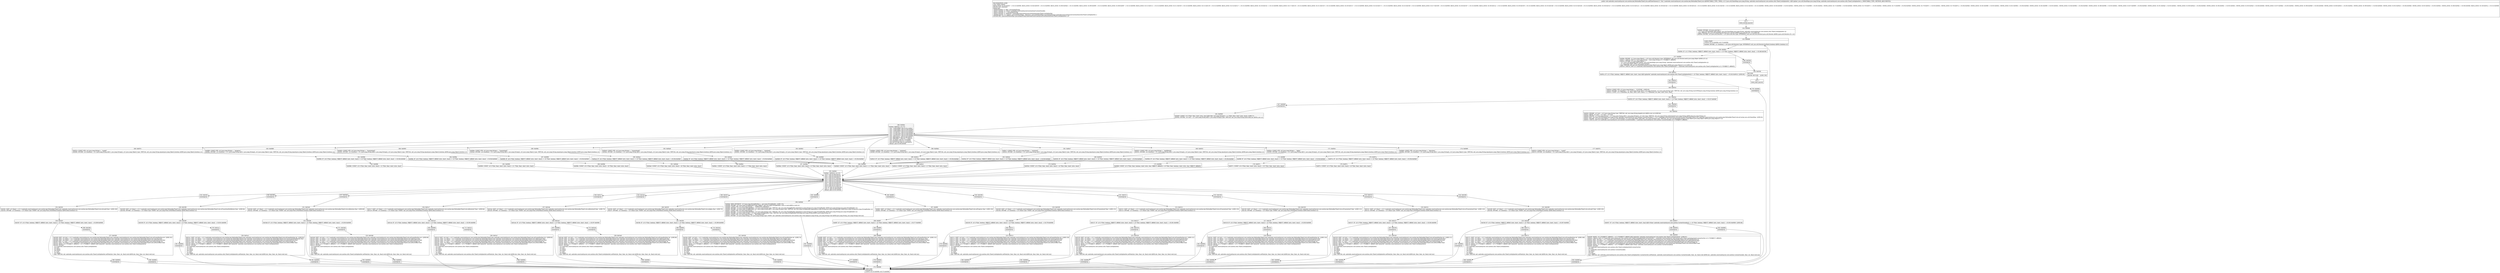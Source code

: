 digraph "CFG forandroidx.constraintlayout.core.motion.key.MotionKeyTimeCycle.addTimeValues(Ljava\/util\/HashMap;)V" {
Node_152 [shape=record,label="{152\:\ ?|MTH_ENTER_BLOCK\l}"];
Node_154 [shape=record,label="{154\:\ 0x0000|0x0000: INVOKE  (r0 I:java.util.Set) = \l  (r12 I:java.util.HashMap A[D('splines' java.util.HashMap\<java.lang.String, androidx.constraintlayout.core.motion.utils.TimeCycleSplineSet\>)])\l type: VIRTUAL call: java.util.HashMap.keySet():java.util.Set A[MD:():java.util.Set\<K\> (c)] (LINE:58)\l0x0004: INVOKE  (r0 I:java.util.Iterator) = (r0 I:java.util.Set) type: INTERFACE call: java.util.Set.iterator():java.util.Iterator A[MD:():java.util.Iterator\<E\> (c)]\l}"];
Node_155 [shape=record,label="{155\:\ 0x0008|LOOP_START\lLOOP:0: B:155:0x0008\-\>B:275:0x0008\l|0x0008: INVOKE  (r1 I:boolean) = (r0 I:java.util.Iterator) type: INTERFACE call: java.util.Iterator.hasNext():boolean A[MD:():boolean (c)]\l}"];
Node_156 [shape=record,label="{156\:\ 0x000c|0x000c: IF  (r1 I:??[int, boolean, OBJECT, ARRAY, byte, short, char]) == (0 ??[int, boolean, OBJECT, ARRAY, byte, short, char])  \-\> B:246:0x020d \l}"];
Node_157 [shape=record,label="{157\:\ 0x000e|0x000e: INVOKE  (r1 I:java.lang.Object) = (r0 I:java.util.Iterator) type: INTERFACE call: java.util.Iterator.next():java.lang.Object A[MD:():E (c)]\l0x0012: CHECK_CAST (r1 I:java.lang.String) = (java.lang.String) (r1 I:??[OBJECT, ARRAY]) \l0x0014: INVOKE  (r2 I:java.lang.Object) = \l  (r12 I:java.util.HashMap A[D('splines' java.util.HashMap\<java.lang.String, androidx.constraintlayout.core.motion.utils.TimeCycleSplineSet\>)])\l  (r1 I:java.lang.Object A[D('s' java.lang.String)])\l type: VIRTUAL call: java.util.HashMap.get(java.lang.Object):java.lang.Object A[MD:(java.lang.Object):V (c)] (LINE:59)\l0x0018: CHECK_CAST (r2 I:androidx.constraintlayout.core.motion.utils.TimeCycleSplineSet) = (androidx.constraintlayout.core.motion.utils.TimeCycleSplineSet) (r2 I:??[OBJECT, ARRAY]) \l}"];
Node_158 [shape=record,label="{158\:\ 0x001a|0x001a: IF  (r2 I:??[int, boolean, OBJECT, ARRAY, byte, short, char] A[D('splineSet' androidx.constraintlayout.core.motion.utils.TimeCycleSplineSet)]) != (0 ??[int, boolean, OBJECT, ARRAY, byte, short, char])  \-\> B:245:0x001d  (LINE:60)\l}"];
Node_245 [shape=record,label="{245\:\ 0x001d|SYNTHETIC\l}"];
Node_160 [shape=record,label="{160\:\ 0x001d|0x001d: CONST_STR  (r3 I:java.lang.String) =  \"CUSTOM\"  (LINE:63)\l0x001f: INVOKE  (r4 I:boolean) = (r1 I:java.lang.String A[D('s' java.lang.String)]), (r3 I:java.lang.String) type: VIRTUAL call: java.lang.String.startsWith(java.lang.String):boolean A[MD:(java.lang.String):boolean (c)]\l0x0023: CONST  (r5 I:??[boolean, int, float, short, byte, char]) = (1 ??[boolean, int, float, short, byte, char]) \l}"];
Node_161 [shape=record,label="{161\:\ 0x0024|0x0024: IF  (r4 I:??[int, boolean, OBJECT, ARRAY, byte, short, char]) == (0 ??[int, boolean, OBJECT, ARRAY, byte, short, char])  \-\> B:247:0x0049 \l}"];
Node_247 [shape=record,label="{247\:\ 0x0049|SYNTHETIC\l}"];
Node_165 [shape=record,label="{165\:\ 0x0049|0x0049: CONST  (r3 I:??[int, float, short, byte, char] A[D('cKey' java.lang.String)]) = (\-1 ??[int, float, short, byte, char])  (LINE:71)\l0x004a: INVOKE  (r4 I:int) = (r1 I:java.lang.String A[D('s' java.lang.String)]) type: VIRTUAL call: java.lang.String.hashCode():int A[MD:():int (c)]\l}"];
Node_166 [shape=record,label="{166\:\ 0x004e|0x004e: SWITCH  (r4 I:??)\l case \-1249320806: goto B:201:0x00c7\l case \-1249320805: goto B:198:0x00bd\l case \-1249320804: goto B:195:0x00b3\l case \-1225497657: goto B:192:0x00a9\l case \-1225497656: goto B:189:0x009e\l case \-1225497655: goto B:186:0x0093\l case \-1001078227: goto B:183:0x0088\l case \-908189618: goto B:180:0x007e\l case \-908189617: goto B:177:0x0074\l case \-4379043: goto B:174:0x0069\l case 92909918: goto B:171:0x005e\l case 803192288: goto B:168:0x0053\l default: goto B:204:0x00d0 \l}"];
Node_168 [shape=record,label="{168\:\ 0x0053|0x0053: CONST_STR  (r4 I:java.lang.String) =  \"pathRotate\" \l0x0055: INVOKE  (r4 I:boolean) = (r1 I:java.lang.String A[D('s' java.lang.String)]), (r4 I:java.lang.Object) type: VIRTUAL call: java.lang.String.equals(java.lang.Object):boolean A[MD:(java.lang.Object):boolean (c)]\l}"];
Node_169 [shape=record,label="{169\:\ 0x0059|0x0059: IF  (r4 I:??[int, boolean, OBJECT, ARRAY, byte, short, char]) == (0 ??[int, boolean, OBJECT, ARRAY, byte, short, char])  \-\> B:204:0x00d0 \l}"];
Node_170 [shape=record,label="{170\:\ 0x005b|0x005b: CONST  (r5 I:??[int, float, short, byte, char]) = (4 ??[int, float, short, byte, char]) \l}"];
Node_205 [shape=record,label="{205\:\ 0x00d1|0x00d1: SWITCH  (r5 I:??)\l case 0: goto B:260:0x01f5\l case 1: goto B:259:0x01de\l case 2: goto B:258:0x01c7\l case 3: goto B:257:0x01b0\l case 4: goto B:256:0x0199\l case 5: goto B:255:0x0181\l case 6: goto B:254:0x0169\l case 7: goto B:253:0x0151\l case 8: goto B:252:0x0139\l case 9: goto B:251:0x0121\l case 10: goto B:250:0x0109\l case 11: goto B:249:0x00f1\l default: goto B:262:0x00d4 \l}"];
Node_249 [shape=record,label="{249\:\ 0x00f1|SYNTHETIC\l}"];
Node_207 [shape=record,label="{207\:\ 0x00f1|0x00f1: IGET  (r3 I:float) = (r11 I:androidx.constraintlayout.core.motion.key.MotionKeyTimeCycle) androidx.constraintlayout.core.motion.key.MotionKeyTimeCycle.mProgress float  (LINE:130)\l0x00f3: INVOKE  (r3 I:boolean) = (r3 I:float) type: STATIC call: java.lang.Float.isNaN(float):boolean A[MD:(float):boolean (c)]\l}"];
Node_208 [shape=record,label="{208\:\ 0x00f7|0x00f7: IF  (r3 I:??[int, boolean, OBJECT, ARRAY, byte, short, char]) != (0 ??[int, boolean, OBJECT, ARRAY, byte, short, char])  \-\> B:277:0x0008 \l}"];
Node_263 [shape=record,label="{263\:\ 0x00f9|SYNTHETIC\l}"];
Node_209 [shape=record,label="{209\:\ 0x00f9|0x00f9: IGET  (r4 I:int) = (r11 I:androidx.constraintlayout.core.motion.key.MotionKeyTimeCycle) androidx.constraintlayout.core.motion.key.MotionKeyTimeCycle.mFramePosition int  (LINE:131)\l0x00fb: IGET  (r5 I:float) = (r11 I:androidx.constraintlayout.core.motion.key.MotionKeyTimeCycle) androidx.constraintlayout.core.motion.key.MotionKeyTimeCycle.mProgress float \l0x00fd: IGET  (r6 I:float) = (r11 I:androidx.constraintlayout.core.motion.key.MotionKeyTimeCycle) androidx.constraintlayout.core.motion.key.MotionKeyTimeCycle.mWavePeriod float \l0x00ff: IGET  (r7 I:int) = (r11 I:androidx.constraintlayout.core.motion.key.MotionKeyTimeCycle) androidx.constraintlayout.core.motion.key.MotionKeyTimeCycle.mWaveShape int \l0x0101: IGET  (r8 I:float) = (r11 I:androidx.constraintlayout.core.motion.key.MotionKeyTimeCycle) androidx.constraintlayout.core.motion.key.MotionKeyTimeCycle.mWaveOffset float \l0x0103: MOVE  (r3 I:??[OBJECT, ARRAY]) = (r2 I:??[OBJECT, ARRAY] A[D('splineSet' androidx.constraintlayout.core.motion.utils.TimeCycleSplineSet)]) \l0x0104: INVOKE  \l  (r3 I:androidx.constraintlayout.core.motion.utils.TimeCycleSplineSet)\l  (r4 I:int)\l  (r5 I:float)\l  (r6 I:float)\l  (r7 I:int)\l  (r8 I:float)\l type: VIRTUAL call: androidx.constraintlayout.core.motion.utils.TimeCycleSplineSet.setPoint(int, float, float, int, float):void A[MD:(int, float, float, int, float):void (m)]\l}"];
Node_278 [shape=record,label="{278\:\ 0x0008|SYNTHETIC\l}"];
Node_275 [shape=record,label="{275\:\ 0x0008|LOOP_END\lSYNTHETIC\lLOOP:0: B:155:0x0008\-\>B:275:0x0008\l}"];
Node_277 [shape=record,label="{277\:\ 0x0008|SYNTHETIC\l}"];
Node_250 [shape=record,label="{250\:\ 0x0109|SYNTHETIC\l}"];
Node_210 [shape=record,label="{210\:\ 0x0109|0x0109: IGET  (r3 I:float) = (r11 I:androidx.constraintlayout.core.motion.key.MotionKeyTimeCycle) androidx.constraintlayout.core.motion.key.MotionKeyTimeCycle.mTranslationZ float  (LINE:125)\l0x010b: INVOKE  (r3 I:boolean) = (r3 I:float) type: STATIC call: java.lang.Float.isNaN(float):boolean A[MD:(float):boolean (c)]\l}"];
Node_211 [shape=record,label="{211\:\ 0x010f|0x010f: IF  (r3 I:??[int, boolean, OBJECT, ARRAY, byte, short, char]) != (0 ??[int, boolean, OBJECT, ARRAY, byte, short, char])  \-\> B:279:0x0008 \l}"];
Node_264 [shape=record,label="{264\:\ 0x0111|SYNTHETIC\l}"];
Node_212 [shape=record,label="{212\:\ 0x0111|0x0111: IGET  (r4 I:int) = (r11 I:androidx.constraintlayout.core.motion.key.MotionKeyTimeCycle) androidx.constraintlayout.core.motion.key.MotionKeyTimeCycle.mFramePosition int  (LINE:126)\l0x0113: IGET  (r5 I:float) = (r11 I:androidx.constraintlayout.core.motion.key.MotionKeyTimeCycle) androidx.constraintlayout.core.motion.key.MotionKeyTimeCycle.mTranslationZ float \l0x0115: IGET  (r6 I:float) = (r11 I:androidx.constraintlayout.core.motion.key.MotionKeyTimeCycle) androidx.constraintlayout.core.motion.key.MotionKeyTimeCycle.mWavePeriod float \l0x0117: IGET  (r7 I:int) = (r11 I:androidx.constraintlayout.core.motion.key.MotionKeyTimeCycle) androidx.constraintlayout.core.motion.key.MotionKeyTimeCycle.mWaveShape int \l0x0119: IGET  (r8 I:float) = (r11 I:androidx.constraintlayout.core.motion.key.MotionKeyTimeCycle) androidx.constraintlayout.core.motion.key.MotionKeyTimeCycle.mWaveOffset float \l0x011b: MOVE  (r3 I:??[OBJECT, ARRAY]) = (r2 I:??[OBJECT, ARRAY] A[D('splineSet' androidx.constraintlayout.core.motion.utils.TimeCycleSplineSet)]) \l0x011c: INVOKE  \l  (r3 I:androidx.constraintlayout.core.motion.utils.TimeCycleSplineSet)\l  (r4 I:int)\l  (r5 I:float)\l  (r6 I:float)\l  (r7 I:int)\l  (r8 I:float)\l type: VIRTUAL call: androidx.constraintlayout.core.motion.utils.TimeCycleSplineSet.setPoint(int, float, float, int, float):void A[MD:(int, float, float, int, float):void (m)]\l}"];
Node_280 [shape=record,label="{280\:\ 0x0008|SYNTHETIC\l}"];
Node_279 [shape=record,label="{279\:\ 0x0008|SYNTHETIC\l}"];
Node_251 [shape=record,label="{251\:\ 0x0121|SYNTHETIC\l}"];
Node_213 [shape=record,label="{213\:\ 0x0121|0x0121: IGET  (r3 I:float) = (r11 I:androidx.constraintlayout.core.motion.key.MotionKeyTimeCycle) androidx.constraintlayout.core.motion.key.MotionKeyTimeCycle.mTranslationZ float  (LINE:120)\l0x0123: INVOKE  (r3 I:boolean) = (r3 I:float) type: STATIC call: java.lang.Float.isNaN(float):boolean A[MD:(float):boolean (c)]\l}"];
Node_214 [shape=record,label="{214\:\ 0x0127|0x0127: IF  (r3 I:??[int, boolean, OBJECT, ARRAY, byte, short, char]) != (0 ??[int, boolean, OBJECT, ARRAY, byte, short, char])  \-\> B:281:0x0008 \l}"];
Node_265 [shape=record,label="{265\:\ 0x0129|SYNTHETIC\l}"];
Node_215 [shape=record,label="{215\:\ 0x0129|0x0129: IGET  (r4 I:int) = (r11 I:androidx.constraintlayout.core.motion.key.MotionKeyTimeCycle) androidx.constraintlayout.core.motion.key.MotionKeyTimeCycle.mFramePosition int  (LINE:121)\l0x012b: IGET  (r5 I:float) = (r11 I:androidx.constraintlayout.core.motion.key.MotionKeyTimeCycle) androidx.constraintlayout.core.motion.key.MotionKeyTimeCycle.mTranslationZ float \l0x012d: IGET  (r6 I:float) = (r11 I:androidx.constraintlayout.core.motion.key.MotionKeyTimeCycle) androidx.constraintlayout.core.motion.key.MotionKeyTimeCycle.mWavePeriod float \l0x012f: IGET  (r7 I:int) = (r11 I:androidx.constraintlayout.core.motion.key.MotionKeyTimeCycle) androidx.constraintlayout.core.motion.key.MotionKeyTimeCycle.mWaveShape int \l0x0131: IGET  (r8 I:float) = (r11 I:androidx.constraintlayout.core.motion.key.MotionKeyTimeCycle) androidx.constraintlayout.core.motion.key.MotionKeyTimeCycle.mWaveOffset float \l0x0133: MOVE  (r3 I:??[OBJECT, ARRAY]) = (r2 I:??[OBJECT, ARRAY] A[D('splineSet' androidx.constraintlayout.core.motion.utils.TimeCycleSplineSet)]) \l0x0134: INVOKE  \l  (r3 I:androidx.constraintlayout.core.motion.utils.TimeCycleSplineSet)\l  (r4 I:int)\l  (r5 I:float)\l  (r6 I:float)\l  (r7 I:int)\l  (r8 I:float)\l type: VIRTUAL call: androidx.constraintlayout.core.motion.utils.TimeCycleSplineSet.setPoint(int, float, float, int, float):void A[MD:(int, float, float, int, float):void (m)]\l}"];
Node_282 [shape=record,label="{282\:\ 0x0008|SYNTHETIC\l}"];
Node_281 [shape=record,label="{281\:\ 0x0008|SYNTHETIC\l}"];
Node_252 [shape=record,label="{252\:\ 0x0139|SYNTHETIC\l}"];
Node_216 [shape=record,label="{216\:\ 0x0139|0x0139: IGET  (r3 I:float) = (r11 I:androidx.constraintlayout.core.motion.key.MotionKeyTimeCycle) androidx.constraintlayout.core.motion.key.MotionKeyTimeCycle.mTranslationY float  (LINE:115)\l0x013b: INVOKE  (r3 I:boolean) = (r3 I:float) type: STATIC call: java.lang.Float.isNaN(float):boolean A[MD:(float):boolean (c)]\l}"];
Node_217 [shape=record,label="{217\:\ 0x013f|0x013f: IF  (r3 I:??[int, boolean, OBJECT, ARRAY, byte, short, char]) != (0 ??[int, boolean, OBJECT, ARRAY, byte, short, char])  \-\> B:283:0x0008 \l}"];
Node_266 [shape=record,label="{266\:\ 0x0141|SYNTHETIC\l}"];
Node_218 [shape=record,label="{218\:\ 0x0141|0x0141: IGET  (r4 I:int) = (r11 I:androidx.constraintlayout.core.motion.key.MotionKeyTimeCycle) androidx.constraintlayout.core.motion.key.MotionKeyTimeCycle.mFramePosition int  (LINE:116)\l0x0143: IGET  (r5 I:float) = (r11 I:androidx.constraintlayout.core.motion.key.MotionKeyTimeCycle) androidx.constraintlayout.core.motion.key.MotionKeyTimeCycle.mTranslationY float \l0x0145: IGET  (r6 I:float) = (r11 I:androidx.constraintlayout.core.motion.key.MotionKeyTimeCycle) androidx.constraintlayout.core.motion.key.MotionKeyTimeCycle.mWavePeriod float \l0x0147: IGET  (r7 I:int) = (r11 I:androidx.constraintlayout.core.motion.key.MotionKeyTimeCycle) androidx.constraintlayout.core.motion.key.MotionKeyTimeCycle.mWaveShape int \l0x0149: IGET  (r8 I:float) = (r11 I:androidx.constraintlayout.core.motion.key.MotionKeyTimeCycle) androidx.constraintlayout.core.motion.key.MotionKeyTimeCycle.mWaveOffset float \l0x014b: MOVE  (r3 I:??[OBJECT, ARRAY]) = (r2 I:??[OBJECT, ARRAY] A[D('splineSet' androidx.constraintlayout.core.motion.utils.TimeCycleSplineSet)]) \l0x014c: INVOKE  \l  (r3 I:androidx.constraintlayout.core.motion.utils.TimeCycleSplineSet)\l  (r4 I:int)\l  (r5 I:float)\l  (r6 I:float)\l  (r7 I:int)\l  (r8 I:float)\l type: VIRTUAL call: androidx.constraintlayout.core.motion.utils.TimeCycleSplineSet.setPoint(int, float, float, int, float):void A[MD:(int, float, float, int, float):void (m)]\l}"];
Node_284 [shape=record,label="{284\:\ 0x0008|SYNTHETIC\l}"];
Node_283 [shape=record,label="{283\:\ 0x0008|SYNTHETIC\l}"];
Node_253 [shape=record,label="{253\:\ 0x0151|SYNTHETIC\l}"];
Node_219 [shape=record,label="{219\:\ 0x0151|0x0151: IGET  (r3 I:float) = (r11 I:androidx.constraintlayout.core.motion.key.MotionKeyTimeCycle) androidx.constraintlayout.core.motion.key.MotionKeyTimeCycle.mTranslationX float  (LINE:110)\l0x0153: INVOKE  (r3 I:boolean) = (r3 I:float) type: STATIC call: java.lang.Float.isNaN(float):boolean A[MD:(float):boolean (c)]\l}"];
Node_220 [shape=record,label="{220\:\ 0x0157|0x0157: IF  (r3 I:??[int, boolean, OBJECT, ARRAY, byte, short, char]) != (0 ??[int, boolean, OBJECT, ARRAY, byte, short, char])  \-\> B:285:0x0008 \l}"];
Node_267 [shape=record,label="{267\:\ 0x0159|SYNTHETIC\l}"];
Node_221 [shape=record,label="{221\:\ 0x0159|0x0159: IGET  (r4 I:int) = (r11 I:androidx.constraintlayout.core.motion.key.MotionKeyTimeCycle) androidx.constraintlayout.core.motion.key.MotionKeyTimeCycle.mFramePosition int  (LINE:111)\l0x015b: IGET  (r5 I:float) = (r11 I:androidx.constraintlayout.core.motion.key.MotionKeyTimeCycle) androidx.constraintlayout.core.motion.key.MotionKeyTimeCycle.mTranslationX float \l0x015d: IGET  (r6 I:float) = (r11 I:androidx.constraintlayout.core.motion.key.MotionKeyTimeCycle) androidx.constraintlayout.core.motion.key.MotionKeyTimeCycle.mWavePeriod float \l0x015f: IGET  (r7 I:int) = (r11 I:androidx.constraintlayout.core.motion.key.MotionKeyTimeCycle) androidx.constraintlayout.core.motion.key.MotionKeyTimeCycle.mWaveShape int \l0x0161: IGET  (r8 I:float) = (r11 I:androidx.constraintlayout.core.motion.key.MotionKeyTimeCycle) androidx.constraintlayout.core.motion.key.MotionKeyTimeCycle.mWaveOffset float \l0x0163: MOVE  (r3 I:??[OBJECT, ARRAY]) = (r2 I:??[OBJECT, ARRAY] A[D('splineSet' androidx.constraintlayout.core.motion.utils.TimeCycleSplineSet)]) \l0x0164: INVOKE  \l  (r3 I:androidx.constraintlayout.core.motion.utils.TimeCycleSplineSet)\l  (r4 I:int)\l  (r5 I:float)\l  (r6 I:float)\l  (r7 I:int)\l  (r8 I:float)\l type: VIRTUAL call: androidx.constraintlayout.core.motion.utils.TimeCycleSplineSet.setPoint(int, float, float, int, float):void A[MD:(int, float, float, int, float):void (m)]\l}"];
Node_286 [shape=record,label="{286\:\ 0x0008|SYNTHETIC\l}"];
Node_285 [shape=record,label="{285\:\ 0x0008|SYNTHETIC\l}"];
Node_254 [shape=record,label="{254\:\ 0x0169|SYNTHETIC\l}"];
Node_222 [shape=record,label="{222\:\ 0x0169|0x0169: IGET  (r3 I:float) = (r11 I:androidx.constraintlayout.core.motion.key.MotionKeyTimeCycle) androidx.constraintlayout.core.motion.key.MotionKeyTimeCycle.mScaleY float  (LINE:105)\l0x016b: INVOKE  (r3 I:boolean) = (r3 I:float) type: STATIC call: java.lang.Float.isNaN(float):boolean A[MD:(float):boolean (c)]\l}"];
Node_223 [shape=record,label="{223\:\ 0x016f|0x016f: IF  (r3 I:??[int, boolean, OBJECT, ARRAY, byte, short, char]) != (0 ??[int, boolean, OBJECT, ARRAY, byte, short, char])  \-\> B:287:0x0008 \l}"];
Node_268 [shape=record,label="{268\:\ 0x0171|SYNTHETIC\l}"];
Node_224 [shape=record,label="{224\:\ 0x0171|0x0171: IGET  (r4 I:int) = (r11 I:androidx.constraintlayout.core.motion.key.MotionKeyTimeCycle) androidx.constraintlayout.core.motion.key.MotionKeyTimeCycle.mFramePosition int  (LINE:106)\l0x0173: IGET  (r5 I:float) = (r11 I:androidx.constraintlayout.core.motion.key.MotionKeyTimeCycle) androidx.constraintlayout.core.motion.key.MotionKeyTimeCycle.mScaleY float \l0x0175: IGET  (r6 I:float) = (r11 I:androidx.constraintlayout.core.motion.key.MotionKeyTimeCycle) androidx.constraintlayout.core.motion.key.MotionKeyTimeCycle.mWavePeriod float \l0x0177: IGET  (r7 I:int) = (r11 I:androidx.constraintlayout.core.motion.key.MotionKeyTimeCycle) androidx.constraintlayout.core.motion.key.MotionKeyTimeCycle.mWaveShape int \l0x0179: IGET  (r8 I:float) = (r11 I:androidx.constraintlayout.core.motion.key.MotionKeyTimeCycle) androidx.constraintlayout.core.motion.key.MotionKeyTimeCycle.mWaveOffset float \l0x017b: MOVE  (r3 I:??[OBJECT, ARRAY]) = (r2 I:??[OBJECT, ARRAY] A[D('splineSet' androidx.constraintlayout.core.motion.utils.TimeCycleSplineSet)]) \l0x017c: INVOKE  \l  (r3 I:androidx.constraintlayout.core.motion.utils.TimeCycleSplineSet)\l  (r4 I:int)\l  (r5 I:float)\l  (r6 I:float)\l  (r7 I:int)\l  (r8 I:float)\l type: VIRTUAL call: androidx.constraintlayout.core.motion.utils.TimeCycleSplineSet.setPoint(int, float, float, int, float):void A[MD:(int, float, float, int, float):void (m)]\l}"];
Node_288 [shape=record,label="{288\:\ 0x0008|SYNTHETIC\l}"];
Node_287 [shape=record,label="{287\:\ 0x0008|SYNTHETIC\l}"];
Node_255 [shape=record,label="{255\:\ 0x0181|SYNTHETIC\l}"];
Node_225 [shape=record,label="{225\:\ 0x0181|0x0181: IGET  (r3 I:float) = (r11 I:androidx.constraintlayout.core.motion.key.MotionKeyTimeCycle) androidx.constraintlayout.core.motion.key.MotionKeyTimeCycle.mScaleX float  (LINE:100)\l0x0183: INVOKE  (r3 I:boolean) = (r3 I:float) type: STATIC call: java.lang.Float.isNaN(float):boolean A[MD:(float):boolean (c)]\l}"];
Node_226 [shape=record,label="{226\:\ 0x0187|0x0187: IF  (r3 I:??[int, boolean, OBJECT, ARRAY, byte, short, char]) != (0 ??[int, boolean, OBJECT, ARRAY, byte, short, char])  \-\> B:289:0x0008 \l}"];
Node_269 [shape=record,label="{269\:\ 0x0189|SYNTHETIC\l}"];
Node_227 [shape=record,label="{227\:\ 0x0189|0x0189: IGET  (r4 I:int) = (r11 I:androidx.constraintlayout.core.motion.key.MotionKeyTimeCycle) androidx.constraintlayout.core.motion.key.MotionKeyTimeCycle.mFramePosition int  (LINE:101)\l0x018b: IGET  (r5 I:float) = (r11 I:androidx.constraintlayout.core.motion.key.MotionKeyTimeCycle) androidx.constraintlayout.core.motion.key.MotionKeyTimeCycle.mScaleX float \l0x018d: IGET  (r6 I:float) = (r11 I:androidx.constraintlayout.core.motion.key.MotionKeyTimeCycle) androidx.constraintlayout.core.motion.key.MotionKeyTimeCycle.mWavePeriod float \l0x018f: IGET  (r7 I:int) = (r11 I:androidx.constraintlayout.core.motion.key.MotionKeyTimeCycle) androidx.constraintlayout.core.motion.key.MotionKeyTimeCycle.mWaveShape int \l0x0191: IGET  (r8 I:float) = (r11 I:androidx.constraintlayout.core.motion.key.MotionKeyTimeCycle) androidx.constraintlayout.core.motion.key.MotionKeyTimeCycle.mWaveOffset float \l0x0193: MOVE  (r3 I:??[OBJECT, ARRAY]) = (r2 I:??[OBJECT, ARRAY] A[D('splineSet' androidx.constraintlayout.core.motion.utils.TimeCycleSplineSet)]) \l0x0194: INVOKE  \l  (r3 I:androidx.constraintlayout.core.motion.utils.TimeCycleSplineSet)\l  (r4 I:int)\l  (r5 I:float)\l  (r6 I:float)\l  (r7 I:int)\l  (r8 I:float)\l type: VIRTUAL call: androidx.constraintlayout.core.motion.utils.TimeCycleSplineSet.setPoint(int, float, float, int, float):void A[MD:(int, float, float, int, float):void (m)]\l}"];
Node_290 [shape=record,label="{290\:\ 0x0008|SYNTHETIC\l}"];
Node_289 [shape=record,label="{289\:\ 0x0008|SYNTHETIC\l}"];
Node_256 [shape=record,label="{256\:\ 0x0199|SYNTHETIC\l}"];
Node_228 [shape=record,label="{228\:\ 0x0199|0x0199: IGET  (r3 I:float) = (r11 I:androidx.constraintlayout.core.motion.key.MotionKeyTimeCycle) androidx.constraintlayout.core.motion.key.MotionKeyTimeCycle.mTransitionPathRotate float  (LINE:94)\l0x019b: INVOKE  (r3 I:boolean) = (r3 I:float) type: STATIC call: java.lang.Float.isNaN(float):boolean A[MD:(float):boolean (c)]\l}"];
Node_229 [shape=record,label="{229\:\ 0x019f|0x019f: IF  (r3 I:??[int, boolean, OBJECT, ARRAY, byte, short, char]) != (0 ??[int, boolean, OBJECT, ARRAY, byte, short, char])  \-\> B:291:0x0008 \l}"];
Node_270 [shape=record,label="{270\:\ 0x01a1|SYNTHETIC\l}"];
Node_230 [shape=record,label="{230\:\ 0x01a1|0x01a1: IGET  (r4 I:int) = (r11 I:androidx.constraintlayout.core.motion.key.MotionKeyTimeCycle) androidx.constraintlayout.core.motion.key.MotionKeyTimeCycle.mFramePosition int  (LINE:95)\l0x01a3: IGET  (r5 I:float) = (r11 I:androidx.constraintlayout.core.motion.key.MotionKeyTimeCycle) androidx.constraintlayout.core.motion.key.MotionKeyTimeCycle.mTransitionPathRotate float \l0x01a5: IGET  (r6 I:float) = (r11 I:androidx.constraintlayout.core.motion.key.MotionKeyTimeCycle) androidx.constraintlayout.core.motion.key.MotionKeyTimeCycle.mWavePeriod float \l0x01a7: IGET  (r7 I:int) = (r11 I:androidx.constraintlayout.core.motion.key.MotionKeyTimeCycle) androidx.constraintlayout.core.motion.key.MotionKeyTimeCycle.mWaveShape int \l0x01a9: IGET  (r8 I:float) = (r11 I:androidx.constraintlayout.core.motion.key.MotionKeyTimeCycle) androidx.constraintlayout.core.motion.key.MotionKeyTimeCycle.mWaveOffset float \l0x01ab: MOVE  (r3 I:??[OBJECT, ARRAY]) = (r2 I:??[OBJECT, ARRAY] A[D('splineSet' androidx.constraintlayout.core.motion.utils.TimeCycleSplineSet)]) \l0x01ac: INVOKE  \l  (r3 I:androidx.constraintlayout.core.motion.utils.TimeCycleSplineSet)\l  (r4 I:int)\l  (r5 I:float)\l  (r6 I:float)\l  (r7 I:int)\l  (r8 I:float)\l type: VIRTUAL call: androidx.constraintlayout.core.motion.utils.TimeCycleSplineSet.setPoint(int, float, float, int, float):void A[MD:(int, float, float, int, float):void (m)]\l}"];
Node_292 [shape=record,label="{292\:\ 0x0008|SYNTHETIC\l}"];
Node_291 [shape=record,label="{291\:\ 0x0008|SYNTHETIC\l}"];
Node_257 [shape=record,label="{257\:\ 0x01b0|SYNTHETIC\l}"];
Node_231 [shape=record,label="{231\:\ 0x01b0|0x01b0: IGET  (r3 I:float) = (r11 I:androidx.constraintlayout.core.motion.key.MotionKeyTimeCycle) androidx.constraintlayout.core.motion.key.MotionKeyTimeCycle.mRotation float  (LINE:89)\l0x01b2: INVOKE  (r3 I:boolean) = (r3 I:float) type: STATIC call: java.lang.Float.isNaN(float):boolean A[MD:(float):boolean (c)]\l}"];
Node_232 [shape=record,label="{232\:\ 0x01b6|0x01b6: IF  (r3 I:??[int, boolean, OBJECT, ARRAY, byte, short, char]) != (0 ??[int, boolean, OBJECT, ARRAY, byte, short, char])  \-\> B:293:0x0008 \l}"];
Node_271 [shape=record,label="{271\:\ 0x01b8|SYNTHETIC\l}"];
Node_233 [shape=record,label="{233\:\ 0x01b8|0x01b8: IGET  (r4 I:int) = (r11 I:androidx.constraintlayout.core.motion.key.MotionKeyTimeCycle) androidx.constraintlayout.core.motion.key.MotionKeyTimeCycle.mFramePosition int  (LINE:90)\l0x01ba: IGET  (r5 I:float) = (r11 I:androidx.constraintlayout.core.motion.key.MotionKeyTimeCycle) androidx.constraintlayout.core.motion.key.MotionKeyTimeCycle.mRotation float \l0x01bc: IGET  (r6 I:float) = (r11 I:androidx.constraintlayout.core.motion.key.MotionKeyTimeCycle) androidx.constraintlayout.core.motion.key.MotionKeyTimeCycle.mWavePeriod float \l0x01be: IGET  (r7 I:int) = (r11 I:androidx.constraintlayout.core.motion.key.MotionKeyTimeCycle) androidx.constraintlayout.core.motion.key.MotionKeyTimeCycle.mWaveShape int \l0x01c0: IGET  (r8 I:float) = (r11 I:androidx.constraintlayout.core.motion.key.MotionKeyTimeCycle) androidx.constraintlayout.core.motion.key.MotionKeyTimeCycle.mWaveOffset float \l0x01c2: MOVE  (r3 I:??[OBJECT, ARRAY]) = (r2 I:??[OBJECT, ARRAY] A[D('splineSet' androidx.constraintlayout.core.motion.utils.TimeCycleSplineSet)]) \l0x01c3: INVOKE  \l  (r3 I:androidx.constraintlayout.core.motion.utils.TimeCycleSplineSet)\l  (r4 I:int)\l  (r5 I:float)\l  (r6 I:float)\l  (r7 I:int)\l  (r8 I:float)\l type: VIRTUAL call: androidx.constraintlayout.core.motion.utils.TimeCycleSplineSet.setPoint(int, float, float, int, float):void A[MD:(int, float, float, int, float):void (m)]\l}"];
Node_294 [shape=record,label="{294\:\ 0x0008|SYNTHETIC\l}"];
Node_293 [shape=record,label="{293\:\ 0x0008|SYNTHETIC\l}"];
Node_258 [shape=record,label="{258\:\ 0x01c7|SYNTHETIC\l}"];
Node_234 [shape=record,label="{234\:\ 0x01c7|0x01c7: IGET  (r3 I:float) = (r11 I:androidx.constraintlayout.core.motion.key.MotionKeyTimeCycle) androidx.constraintlayout.core.motion.key.MotionKeyTimeCycle.mRotationY float  (LINE:84)\l0x01c9: INVOKE  (r3 I:boolean) = (r3 I:float) type: STATIC call: java.lang.Float.isNaN(float):boolean A[MD:(float):boolean (c)]\l}"];
Node_235 [shape=record,label="{235\:\ 0x01cd|0x01cd: IF  (r3 I:??[int, boolean, OBJECT, ARRAY, byte, short, char]) != (0 ??[int, boolean, OBJECT, ARRAY, byte, short, char])  \-\> B:295:0x0008 \l}"];
Node_272 [shape=record,label="{272\:\ 0x01cf|SYNTHETIC\l}"];
Node_236 [shape=record,label="{236\:\ 0x01cf|0x01cf: IGET  (r4 I:int) = (r11 I:androidx.constraintlayout.core.motion.key.MotionKeyTimeCycle) androidx.constraintlayout.core.motion.key.MotionKeyTimeCycle.mFramePosition int  (LINE:85)\l0x01d1: IGET  (r5 I:float) = (r11 I:androidx.constraintlayout.core.motion.key.MotionKeyTimeCycle) androidx.constraintlayout.core.motion.key.MotionKeyTimeCycle.mRotationY float \l0x01d3: IGET  (r6 I:float) = (r11 I:androidx.constraintlayout.core.motion.key.MotionKeyTimeCycle) androidx.constraintlayout.core.motion.key.MotionKeyTimeCycle.mWavePeriod float \l0x01d5: IGET  (r7 I:int) = (r11 I:androidx.constraintlayout.core.motion.key.MotionKeyTimeCycle) androidx.constraintlayout.core.motion.key.MotionKeyTimeCycle.mWaveShape int \l0x01d7: IGET  (r8 I:float) = (r11 I:androidx.constraintlayout.core.motion.key.MotionKeyTimeCycle) androidx.constraintlayout.core.motion.key.MotionKeyTimeCycle.mWaveOffset float \l0x01d9: MOVE  (r3 I:??[OBJECT, ARRAY]) = (r2 I:??[OBJECT, ARRAY] A[D('splineSet' androidx.constraintlayout.core.motion.utils.TimeCycleSplineSet)]) \l0x01da: INVOKE  \l  (r3 I:androidx.constraintlayout.core.motion.utils.TimeCycleSplineSet)\l  (r4 I:int)\l  (r5 I:float)\l  (r6 I:float)\l  (r7 I:int)\l  (r8 I:float)\l type: VIRTUAL call: androidx.constraintlayout.core.motion.utils.TimeCycleSplineSet.setPoint(int, float, float, int, float):void A[MD:(int, float, float, int, float):void (m)]\l}"];
Node_296 [shape=record,label="{296\:\ 0x0008|SYNTHETIC\l}"];
Node_295 [shape=record,label="{295\:\ 0x0008|SYNTHETIC\l}"];
Node_259 [shape=record,label="{259\:\ 0x01de|SYNTHETIC\l}"];
Node_237 [shape=record,label="{237\:\ 0x01de|0x01de: IGET  (r3 I:float) = (r11 I:androidx.constraintlayout.core.motion.key.MotionKeyTimeCycle) androidx.constraintlayout.core.motion.key.MotionKeyTimeCycle.mRotationX float  (LINE:79)\l0x01e0: INVOKE  (r3 I:boolean) = (r3 I:float) type: STATIC call: java.lang.Float.isNaN(float):boolean A[MD:(float):boolean (c)]\l}"];
Node_238 [shape=record,label="{238\:\ 0x01e4|0x01e4: IF  (r3 I:??[int, boolean, OBJECT, ARRAY, byte, short, char]) != (0 ??[int, boolean, OBJECT, ARRAY, byte, short, char])  \-\> B:297:0x0008 \l}"];
Node_273 [shape=record,label="{273\:\ 0x01e6|SYNTHETIC\l}"];
Node_239 [shape=record,label="{239\:\ 0x01e6|0x01e6: IGET  (r4 I:int) = (r11 I:androidx.constraintlayout.core.motion.key.MotionKeyTimeCycle) androidx.constraintlayout.core.motion.key.MotionKeyTimeCycle.mFramePosition int  (LINE:80)\l0x01e8: IGET  (r5 I:float) = (r11 I:androidx.constraintlayout.core.motion.key.MotionKeyTimeCycle) androidx.constraintlayout.core.motion.key.MotionKeyTimeCycle.mRotationX float \l0x01ea: IGET  (r6 I:float) = (r11 I:androidx.constraintlayout.core.motion.key.MotionKeyTimeCycle) androidx.constraintlayout.core.motion.key.MotionKeyTimeCycle.mWavePeriod float \l0x01ec: IGET  (r7 I:int) = (r11 I:androidx.constraintlayout.core.motion.key.MotionKeyTimeCycle) androidx.constraintlayout.core.motion.key.MotionKeyTimeCycle.mWaveShape int \l0x01ee: IGET  (r8 I:float) = (r11 I:androidx.constraintlayout.core.motion.key.MotionKeyTimeCycle) androidx.constraintlayout.core.motion.key.MotionKeyTimeCycle.mWaveOffset float \l0x01f0: MOVE  (r3 I:??[OBJECT, ARRAY]) = (r2 I:??[OBJECT, ARRAY] A[D('splineSet' androidx.constraintlayout.core.motion.utils.TimeCycleSplineSet)]) \l0x01f1: INVOKE  \l  (r3 I:androidx.constraintlayout.core.motion.utils.TimeCycleSplineSet)\l  (r4 I:int)\l  (r5 I:float)\l  (r6 I:float)\l  (r7 I:int)\l  (r8 I:float)\l type: VIRTUAL call: androidx.constraintlayout.core.motion.utils.TimeCycleSplineSet.setPoint(int, float, float, int, float):void A[MD:(int, float, float, int, float):void (m)]\l}"];
Node_298 [shape=record,label="{298\:\ 0x0008|SYNTHETIC\l}"];
Node_297 [shape=record,label="{297\:\ 0x0008|SYNTHETIC\l}"];
Node_260 [shape=record,label="{260\:\ 0x01f5|SYNTHETIC\l}"];
Node_240 [shape=record,label="{240\:\ 0x01f5|0x01f5: IGET  (r3 I:float) = (r11 I:androidx.constraintlayout.core.motion.key.MotionKeyTimeCycle) androidx.constraintlayout.core.motion.key.MotionKeyTimeCycle.mAlpha float  (LINE:73)\l0x01f7: INVOKE  (r3 I:boolean) = (r3 I:float) type: STATIC call: java.lang.Float.isNaN(float):boolean A[MD:(float):boolean (c)]\l}"];
Node_241 [shape=record,label="{241\:\ 0x01fb|0x01fb: IF  (r3 I:??[int, boolean, OBJECT, ARRAY, byte, short, char]) != (0 ??[int, boolean, OBJECT, ARRAY, byte, short, char])  \-\> B:299:0x0008 \l}"];
Node_274 [shape=record,label="{274\:\ 0x01fd|SYNTHETIC\l}"];
Node_242 [shape=record,label="{242\:\ 0x01fd|0x01fd: IGET  (r4 I:int) = (r11 I:androidx.constraintlayout.core.motion.key.MotionKeyTimeCycle) androidx.constraintlayout.core.motion.key.MotionKeyTimeCycle.mFramePosition int  (LINE:74)\l0x01ff: IGET  (r5 I:float) = (r11 I:androidx.constraintlayout.core.motion.key.MotionKeyTimeCycle) androidx.constraintlayout.core.motion.key.MotionKeyTimeCycle.mAlpha float \l0x0201: IGET  (r6 I:float) = (r11 I:androidx.constraintlayout.core.motion.key.MotionKeyTimeCycle) androidx.constraintlayout.core.motion.key.MotionKeyTimeCycle.mWavePeriod float \l0x0203: IGET  (r7 I:int) = (r11 I:androidx.constraintlayout.core.motion.key.MotionKeyTimeCycle) androidx.constraintlayout.core.motion.key.MotionKeyTimeCycle.mWaveShape int \l0x0205: IGET  (r8 I:float) = (r11 I:androidx.constraintlayout.core.motion.key.MotionKeyTimeCycle) androidx.constraintlayout.core.motion.key.MotionKeyTimeCycle.mWaveOffset float \l0x0207: MOVE  (r3 I:??[OBJECT, ARRAY]) = (r2 I:??[OBJECT, ARRAY] A[D('splineSet' androidx.constraintlayout.core.motion.utils.TimeCycleSplineSet)]) \l0x0208: INVOKE  \l  (r3 I:androidx.constraintlayout.core.motion.utils.TimeCycleSplineSet)\l  (r4 I:int)\l  (r5 I:float)\l  (r6 I:float)\l  (r7 I:int)\l  (r8 I:float)\l type: VIRTUAL call: androidx.constraintlayout.core.motion.utils.TimeCycleSplineSet.setPoint(int, float, float, int, float):void A[MD:(int, float, float, int, float):void (m)]\l}"];
Node_300 [shape=record,label="{300\:\ 0x0008|SYNTHETIC\l}"];
Node_299 [shape=record,label="{299\:\ 0x0008|SYNTHETIC\l}"];
Node_262 [shape=record,label="{262\:\ 0x00d4|SYNTHETIC\l}"];
Node_206 [shape=record,label="{206\:\ 0x00d4|0x00d4: NEW_INSTANCE  (r3 I:java.lang.StringBuilder) =  java.lang.StringBuilder  (LINE:135)\l0x00d6: INVOKE  (r3 I:java.lang.StringBuilder) type: DIRECT call: java.lang.StringBuilder.\<init\>():void A[MD:():void (c)]\l0x00d9: CONST_STR  (r4 I:java.lang.String) =  \"UNKNOWN addValues \"\" \l0x00db: INVOKE  (r3 I:java.lang.StringBuilder), (r4 I:java.lang.String) type: VIRTUAL call: java.lang.StringBuilder.append(java.lang.String):java.lang.StringBuilder A[MD:(java.lang.String):java.lang.StringBuilder (c)]\l0x00de: INVOKE  (r3 I:java.lang.StringBuilder), (r1 I:java.lang.String A[D('s' java.lang.String)]) type: VIRTUAL call: java.lang.StringBuilder.append(java.lang.String):java.lang.StringBuilder A[MD:(java.lang.String):java.lang.StringBuilder (c)]\l0x00e1: CONST_STR  (r4 I:java.lang.String) =  \"\"\" \l0x00e3: INVOKE  (r3 I:java.lang.StringBuilder), (r4 I:java.lang.String) type: VIRTUAL call: java.lang.StringBuilder.append(java.lang.String):java.lang.StringBuilder A[MD:(java.lang.String):java.lang.StringBuilder (c)]\l0x00e6: INVOKE  (r3 I:java.lang.String) = (r3 I:java.lang.StringBuilder) type: VIRTUAL call: java.lang.StringBuilder.toString():java.lang.String A[MD:():java.lang.String (c)]\l0x00ea: CONST_STR  (r4 I:java.lang.String) =  \"KeyTimeCycles\" \l0x00ec: INVOKE  (r4 I:java.lang.String), (r3 I:java.lang.String) type: STATIC call: androidx.constraintlayout.core.motion.utils.Utils.loge(java.lang.String, java.lang.String):void A[MD:(java.lang.String, java.lang.String):void (m)]\l}"];
Node_301 [shape=record,label="{301\:\ 0x0008|SYNTHETIC\l}"];
Node_171 [shape=record,label="{171\:\ 0x005e|0x005e: CONST_STR  (r4 I:java.lang.String) =  \"alpha\" \l0x0060: INVOKE  (r4 I:boolean) = (r1 I:java.lang.String A[D('s' java.lang.String)]), (r4 I:java.lang.Object) type: VIRTUAL call: java.lang.String.equals(java.lang.Object):boolean A[MD:(java.lang.Object):boolean (c)]\l}"];
Node_172 [shape=record,label="{172\:\ 0x0064|0x0064: IF  (r4 I:??[int, boolean, OBJECT, ARRAY, byte, short, char]) == (0 ??[int, boolean, OBJECT, ARRAY, byte, short, char])  \-\> B:204:0x00d0 \l}"];
Node_173 [shape=record,label="{173\:\ 0x0066|0x0066: CONST  (r5 I:??[int, float, boolean, short, byte, char, OBJECT, ARRAY]) = (0 ??[int, float, boolean, short, byte, char, OBJECT, ARRAY]) \l}"];
Node_174 [shape=record,label="{174\:\ 0x0069|0x0069: CONST_STR  (r4 I:java.lang.String) =  \"elevation\" \l0x006b: INVOKE  (r4 I:boolean) = (r1 I:java.lang.String A[D('s' java.lang.String)]), (r4 I:java.lang.Object) type: VIRTUAL call: java.lang.String.equals(java.lang.Object):boolean A[MD:(java.lang.Object):boolean (c)]\l}"];
Node_175 [shape=record,label="{175\:\ 0x006f|0x006f: IF  (r4 I:??[int, boolean, OBJECT, ARRAY, byte, short, char]) == (0 ??[int, boolean, OBJECT, ARRAY, byte, short, char])  \-\> B:204:0x00d0 \l}"];
Node_176 [shape=record,label="{176\:\ 0x0071|0x0071: CONST  (r5 I:??[int, float, short, byte, char]) = (10 ??[int, float, short, byte, char]) \l}"];
Node_177 [shape=record,label="{177\:\ 0x0074|0x0074: CONST_STR  (r4 I:java.lang.String) =  \"scaleY\" \l0x0076: INVOKE  (r4 I:boolean) = (r1 I:java.lang.String A[D('s' java.lang.String)]), (r4 I:java.lang.Object) type: VIRTUAL call: java.lang.String.equals(java.lang.Object):boolean A[MD:(java.lang.Object):boolean (c)]\l}"];
Node_178 [shape=record,label="{178\:\ 0x007a|0x007a: IF  (r4 I:??[int, boolean, OBJECT, ARRAY, byte, short, char]) == (0 ??[int, boolean, OBJECT, ARRAY, byte, short, char])  \-\> B:204:0x00d0 \l}"];
Node_179 [shape=record,label="{179\:\ 0x007c|0x007c: CONST  (r5 I:??[int, float, short, byte, char]) = (6 ??[int, float, short, byte, char]) \l}"];
Node_180 [shape=record,label="{180\:\ 0x007e|0x007e: CONST_STR  (r4 I:java.lang.String) =  \"scaleX\" \l0x0080: INVOKE  (r4 I:boolean) = (r1 I:java.lang.String A[D('s' java.lang.String)]), (r4 I:java.lang.Object) type: VIRTUAL call: java.lang.String.equals(java.lang.Object):boolean A[MD:(java.lang.Object):boolean (c)]\l}"];
Node_181 [shape=record,label="{181\:\ 0x0084|0x0084: IF  (r4 I:??[int, boolean, OBJECT, ARRAY, byte, short, char]) == (0 ??[int, boolean, OBJECT, ARRAY, byte, short, char])  \-\> B:204:0x00d0 \l}"];
Node_182 [shape=record,label="{182\:\ 0x0086|0x0086: CONST  (r5 I:??[int, float, short, byte, char]) = (5 ??[int, float, short, byte, char]) \l}"];
Node_183 [shape=record,label="{183\:\ 0x0088|0x0088: CONST_STR  (r4 I:java.lang.String) =  \"progress\" \l0x008a: INVOKE  (r4 I:boolean) = (r1 I:java.lang.String A[D('s' java.lang.String)]), (r4 I:java.lang.Object) type: VIRTUAL call: java.lang.String.equals(java.lang.Object):boolean A[MD:(java.lang.Object):boolean (c)]\l}"];
Node_184 [shape=record,label="{184\:\ 0x008e|0x008e: IF  (r4 I:??[int, boolean, OBJECT, ARRAY, byte, short, char]) == (0 ??[int, boolean, OBJECT, ARRAY, byte, short, char])  \-\> B:204:0x00d0 \l}"];
Node_185 [shape=record,label="{185\:\ 0x0090|0x0090: CONST  (r5 I:??[int, float, short, byte, char]) = (11 ??[int, float, short, byte, char]) \l}"];
Node_186 [shape=record,label="{186\:\ 0x0093|0x0093: CONST_STR  (r4 I:java.lang.String) =  \"translationZ\" \l0x0095: INVOKE  (r4 I:boolean) = (r1 I:java.lang.String A[D('s' java.lang.String)]), (r4 I:java.lang.Object) type: VIRTUAL call: java.lang.String.equals(java.lang.Object):boolean A[MD:(java.lang.Object):boolean (c)]\l}"];
Node_187 [shape=record,label="{187\:\ 0x0099|0x0099: IF  (r4 I:??[int, boolean, OBJECT, ARRAY, byte, short, char]) == (0 ??[int, boolean, OBJECT, ARRAY, byte, short, char])  \-\> B:204:0x00d0 \l}"];
Node_188 [shape=record,label="{188\:\ 0x009b|0x009b: CONST  (r5 I:??[int, float, short, byte, char]) = (9 ??[int, float, short, byte, char]) \l}"];
Node_189 [shape=record,label="{189\:\ 0x009e|0x009e: CONST_STR  (r4 I:java.lang.String) =  \"translationY\" \l0x00a0: INVOKE  (r4 I:boolean) = (r1 I:java.lang.String A[D('s' java.lang.String)]), (r4 I:java.lang.Object) type: VIRTUAL call: java.lang.String.equals(java.lang.Object):boolean A[MD:(java.lang.Object):boolean (c)]\l}"];
Node_190 [shape=record,label="{190\:\ 0x00a4|0x00a4: IF  (r4 I:??[int, boolean, OBJECT, ARRAY, byte, short, char]) == (0 ??[int, boolean, OBJECT, ARRAY, byte, short, char])  \-\> B:204:0x00d0 \l}"];
Node_191 [shape=record,label="{191\:\ 0x00a6|0x00a6: CONST  (r5 I:??[int, float, short, byte, char]) = (8 ??[int, float, short, byte, char]) \l}"];
Node_192 [shape=record,label="{192\:\ 0x00a9|0x00a9: CONST_STR  (r4 I:java.lang.String) =  \"translationX\" \l0x00ab: INVOKE  (r4 I:boolean) = (r1 I:java.lang.String A[D('s' java.lang.String)]), (r4 I:java.lang.Object) type: VIRTUAL call: java.lang.String.equals(java.lang.Object):boolean A[MD:(java.lang.Object):boolean (c)]\l}"];
Node_193 [shape=record,label="{193\:\ 0x00af|0x00af: IF  (r4 I:??[int, boolean, OBJECT, ARRAY, byte, short, char]) == (0 ??[int, boolean, OBJECT, ARRAY, byte, short, char])  \-\> B:204:0x00d0 \l}"];
Node_194 [shape=record,label="{194\:\ 0x00b1|0x00b1: CONST  (r5 I:??[int, float, short, byte, char]) = (7 ??[int, float, short, byte, char]) \l}"];
Node_195 [shape=record,label="{195\:\ 0x00b3|0x00b3: CONST_STR  (r4 I:java.lang.String) =  \"rotationZ\" \l0x00b5: INVOKE  (r4 I:boolean) = (r1 I:java.lang.String A[D('s' java.lang.String)]), (r4 I:java.lang.Object) type: VIRTUAL call: java.lang.String.equals(java.lang.Object):boolean A[MD:(java.lang.Object):boolean (c)]\l}"];
Node_196 [shape=record,label="{196\:\ 0x00b9|0x00b9: IF  (r4 I:??[int, boolean, OBJECT, ARRAY, byte, short, char]) == (0 ??[int, boolean, OBJECT, ARRAY, byte, short, char])  \-\> B:204:0x00d0 \l}"];
Node_197 [shape=record,label="{197\:\ 0x00bb|0x00bb: CONST  (r5 I:??[int, float, short, byte, char]) = (3 ??[int, float, short, byte, char]) \l}"];
Node_198 [shape=record,label="{198\:\ 0x00bd|0x00bd: CONST_STR  (r4 I:java.lang.String) =  \"rotationY\" \l0x00bf: INVOKE  (r4 I:boolean) = (r1 I:java.lang.String A[D('s' java.lang.String)]), (r4 I:java.lang.Object) type: VIRTUAL call: java.lang.String.equals(java.lang.Object):boolean A[MD:(java.lang.Object):boolean (c)]\l}"];
Node_199 [shape=record,label="{199\:\ 0x00c3|0x00c3: IF  (r4 I:??[int, boolean, OBJECT, ARRAY, byte, short, char]) == (0 ??[int, boolean, OBJECT, ARRAY, byte, short, char])  \-\> B:204:0x00d0 \l}"];
Node_200 [shape=record,label="{200\:\ 0x00c5|0x00c5: CONST  (r5 I:??[int, float, short, byte, char]) = (2 ??[int, float, short, byte, char]) \l}"];
Node_201 [shape=record,label="{201\:\ 0x00c7|0x00c7: CONST_STR  (r4 I:java.lang.String) =  \"rotationX\" \l0x00c9: INVOKE  (r4 I:boolean) = (r1 I:java.lang.String A[D('s' java.lang.String)]), (r4 I:java.lang.Object) type: VIRTUAL call: java.lang.String.equals(java.lang.Object):boolean A[MD:(java.lang.Object):boolean (c)]\l}"];
Node_202 [shape=record,label="{202\:\ 0x00cd|0x00cd: IF  (r4 I:??[int, boolean, OBJECT, ARRAY, byte, short, char]) == (0 ??[int, boolean, OBJECT, ARRAY, byte, short, char])  \-\> B:204:0x00d0 \l}"];
Node_204 [shape=record,label="{204\:\ 0x00d0|0x00d0: CONST  (r5 I:??[int, float, short, byte, char]) = (\-1 ??[int, float, short, byte, char]) \l}"];
Node_261 [shape=record,label="{261\:\ 0x0026|SYNTHETIC\l}"];
Node_162 [shape=record,label="{162\:\ 0x0026|0x0026: INVOKE  (r3 I:int) = (r3 I:java.lang.String) type: VIRTUAL call: java.lang.String.length():int A[MD:():int (c)] (LINE:64)\l0x002a: ARITH  (r3 I:int) = (r3 I:int) + (r5 I:int) \l0x002b: INVOKE  (r3 I:java.lang.String) = (r1 I:java.lang.String A[D('s' java.lang.String)]), (r3 I:int) type: VIRTUAL call: java.lang.String.substring(int):java.lang.String A[MD:(int):java.lang.String (c)]\l0x002f: IGET  (r4 I:java.util.HashMap\<java.lang.String, androidx.constraintlayout.core.motion.CustomVariable\>) = (r11 I:androidx.constraintlayout.core.motion.key.MotionKeyTimeCycle) androidx.constraintlayout.core.motion.key.MotionKeyTimeCycle.mCustom java.util.HashMap  (LINE:65)\l0x0031: INVOKE  (r4 I:java.lang.Object) = (r4 I:java.util.HashMap), (r3 I:java.lang.Object A[D('cKey' java.lang.String)]) type: VIRTUAL call: java.util.HashMap.get(java.lang.Object):java.lang.Object A[MD:(java.lang.Object):V (c)]\l0x0035: CHECK_CAST (r4 I:androidx.constraintlayout.core.motion.CustomVariable) = (androidx.constraintlayout.core.motion.CustomVariable) (r4 I:??[OBJECT, ARRAY]) \l}"];
Node_163 [shape=record,label="{163\:\ 0x0037|0x0037: IF  (r4 I:??[int, boolean, OBJECT, ARRAY, byte, short, char] A[D('cValue' androidx.constraintlayout.core.motion.CustomVariable)]) == (0 ??[int, boolean, OBJECT, ARRAY, byte, short, char])  \-\> B:302:0x0008  (LINE:66)\l}"];
Node_248 [shape=record,label="{248\:\ 0x0039|SYNTHETIC\l}"];
Node_164 [shape=record,label="{164\:\ 0x0039|0x0039: MOVE  (r5 I:??[OBJECT, ARRAY]) = (r2 I:??[OBJECT, ARRAY] A[D('splineSet' androidx.constraintlayout.core.motion.utils.TimeCycleSplineSet)])  (LINE:67)\l0x003a: CHECK_CAST (r5 I:androidx.constraintlayout.core.motion.utils.TimeCycleSplineSet$CustomVarSet) = (androidx.constraintlayout.core.motion.utils.TimeCycleSplineSet$CustomVarSet) (r5 I:??[OBJECT, ARRAY]) \l0x003c: IGET  (r6 I:int) = (r11 I:androidx.constraintlayout.core.motion.key.MotionKeyTimeCycle) androidx.constraintlayout.core.motion.key.MotionKeyTimeCycle.mFramePosition int \l0x003e: IGET  (r8 I:float) = (r11 I:androidx.constraintlayout.core.motion.key.MotionKeyTimeCycle) androidx.constraintlayout.core.motion.key.MotionKeyTimeCycle.mWavePeriod float \l0x0040: IGET  (r9 I:int) = (r11 I:androidx.constraintlayout.core.motion.key.MotionKeyTimeCycle) androidx.constraintlayout.core.motion.key.MotionKeyTimeCycle.mWaveShape int \l0x0042: IGET  (r10 I:float) = (r11 I:androidx.constraintlayout.core.motion.key.MotionKeyTimeCycle) androidx.constraintlayout.core.motion.key.MotionKeyTimeCycle.mWaveOffset float \l0x0044: MOVE  (r7 I:??[OBJECT, ARRAY]) = (r4 I:??[OBJECT, ARRAY] A[D('cValue' androidx.constraintlayout.core.motion.CustomVariable)]) \l0x0045: INVOKE  \l  (r5 I:androidx.constraintlayout.core.motion.utils.TimeCycleSplineSet$CustomVarSet)\l  (r6 I:int)\l  (r7 I:androidx.constraintlayout.core.motion.CustomVariable)\l  (r8 I:float)\l  (r9 I:int)\l  (r10 I:float)\l type: VIRTUAL call: androidx.constraintlayout.core.motion.utils.TimeCycleSplineSet.CustomVarSet.setPoint(int, androidx.constraintlayout.core.motion.CustomVariable, float, int, float):void A[MD:(int, androidx.constraintlayout.core.motion.CustomVariable, float, int, float):void (m)]\l}"];
Node_303 [shape=record,label="{303\:\ 0x0008|SYNTHETIC\l}"];
Node_302 [shape=record,label="{302\:\ 0x0008|SYNTHETIC\l}"];
Node_276 [shape=record,label="{276\:\ 0x0008|SYNTHETIC\l}"];
Node_246 [shape=record,label="{246\:\ 0x020d|SYNTHETIC\l}"];
Node_244 [shape=record,label="{244\:\ 0x020d|RETURN\l|0x020d: RETURN    (LINE:138)\l}"];
Node_153 [shape=record,label="{153\:\ ?|MTH_EXIT_BLOCK\l}"];
MethodNode[shape=record,label="{public void androidx.constraintlayout.core.motion.key.MotionKeyTimeCycle.addTimeValues((r11 'this' I:androidx.constraintlayout.core.motion.key.MotionKeyTimeCycle A[IMMUTABLE_TYPE, THIS]), (r12 I:java.util.HashMap\<java.lang.String, androidx.constraintlayout.core.motion.utils.TimeCycleSplineSet\> A[D('splines' java.util.HashMap\<java.lang.String, androidx.constraintlayout.core.motion.utils.TimeCycleSplineSet\>), IMMUTABLE_TYPE, METHOD_ARGUMENT]))  | INCONSISTENT_CODE\lUSE_LINES_HINTS\lBACK_EDGE: B:163:0x0037 \-\> B:155:0x0008, BACK_EDGE: B:164:0x0039 \-\> B:155:0x0008, BACK_EDGE: B:206:0x00d4 \-\> B:155:0x0008, BACK_EDGE: B:209:0x00f9 \-\> B:155:0x0008, BACK_EDGE: B:208:0x00f7 \-\> B:155:0x0008, BACK_EDGE: B:212:0x0111 \-\> B:155:0x0008, BACK_EDGE: B:211:0x010f \-\> B:155:0x0008, BACK_EDGE: B:215:0x0129 \-\> B:155:0x0008, BACK_EDGE: B:214:0x0127 \-\> B:155:0x0008, BACK_EDGE: B:218:0x0141 \-\> B:155:0x0008, BACK_EDGE: B:217:0x013f \-\> B:155:0x0008, BACK_EDGE: B:221:0x0159 \-\> B:155:0x0008, BACK_EDGE: B:220:0x0157 \-\> B:155:0x0008, BACK_EDGE: B:224:0x0171 \-\> B:155:0x0008, BACK_EDGE: B:223:0x016f \-\> B:155:0x0008, BACK_EDGE: B:227:0x0189 \-\> B:155:0x0008, BACK_EDGE: B:226:0x0187 \-\> B:155:0x0008, BACK_EDGE: B:230:0x01a1 \-\> B:155:0x0008, BACK_EDGE: B:229:0x019f \-\> B:155:0x0008, BACK_EDGE: B:233:0x01b8 \-\> B:155:0x0008, BACK_EDGE: B:232:0x01b6 \-\> B:155:0x0008, BACK_EDGE: B:236:0x01cf \-\> B:155:0x0008, BACK_EDGE: B:235:0x01cd \-\> B:155:0x0008, BACK_EDGE: B:239:0x01e6 \-\> B:155:0x0008, BACK_EDGE: B:238:0x01e4 \-\> B:155:0x0008, BACK_EDGE: B:242:0x01fd \-\> B:155:0x0008, BACK_EDGE: B:241:0x01fb \-\> B:155:0x0008, CROSS_EDGE: B:204:0x00d0 \-\> B:205:0x00d1, CROSS_EDGE: B:173:0x0066 \-\> B:205:0x00d1, CROSS_EDGE: B:172:0x0064 \-\> B:204:0x00d0, CROSS_EDGE: B:176:0x0071 \-\> B:205:0x00d1, CROSS_EDGE: B:175:0x006f \-\> B:204:0x00d0, CROSS_EDGE: B:179:0x007c \-\> B:205:0x00d1, CROSS_EDGE: B:178:0x007a \-\> B:204:0x00d0, CROSS_EDGE: B:182:0x0086 \-\> B:205:0x00d1, CROSS_EDGE: B:181:0x0084 \-\> B:204:0x00d0, CROSS_EDGE: B:185:0x0090 \-\> B:205:0x00d1, CROSS_EDGE: B:184:0x008e \-\> B:204:0x00d0, CROSS_EDGE: B:188:0x009b \-\> B:205:0x00d1, CROSS_EDGE: B:187:0x0099 \-\> B:204:0x00d0, CROSS_EDGE: B:191:0x00a6 \-\> B:205:0x00d1, CROSS_EDGE: B:190:0x00a4 \-\> B:204:0x00d0, CROSS_EDGE: B:194:0x00b1 \-\> B:205:0x00d1, CROSS_EDGE: B:193:0x00af \-\> B:204:0x00d0, CROSS_EDGE: B:197:0x00bb \-\> B:205:0x00d1, CROSS_EDGE: B:196:0x00b9 \-\> B:204:0x00d0, CROSS_EDGE: B:200:0x00c5 \-\> B:205:0x00d1, CROSS_EDGE: B:199:0x00c3 \-\> B:204:0x00d0, CROSS_EDGE: B:202:0x00cd \-\> B:204:0x00d0, CROSS_EDGE: B:202:0x00cd \-\> B:205:0x00d1, CROSS_EDGE: B:166:0x004e \-\> B:204:0x00d0, BACK_EDGE: B:158:0x001a \-\> B:155:0x0008\lINLINE_NOT_NEEDED\lDebug Info:\l  0x002f\-0x0049: r3 'cKey' Ljava\/lang\/String;\l  0x0037\-0x0049: r4 'cValue' Landroidx\/constraintlayout\/core\/motion\/CustomVariable;\l  0x0014\-0x020b: r1 's' Ljava\/lang\/String;\l  0x001a\-0x020b: r2 'splineSet' Landroidx\/constraintlayout\/core\/motion\/utils\/TimeCycleSplineSet;\l  0x0000\-0x025b: r12 'splines' Ljava\/util\/HashMap;, signature: Ljava\/util\/HashMap\<Ljava\/lang\/String;Landroidx\/constraintlayout\/core\/motion\/utils\/TimeCycleSplineSet;\>;\lSIGNATURE: (Ljava\/util\/HashMap\<Ljava\/lang\/String;Landroidx\/constraintlayout\/core\/motion\/utils\/TimeCycleSplineSet;\>;)V\l}"];
MethodNode -> Node_152;Node_152 -> Node_154;
Node_154 -> Node_155;
Node_155 -> Node_156;
Node_156 -> Node_157[style=dashed];
Node_156 -> Node_246;
Node_157 -> Node_158;
Node_158 -> Node_245;
Node_158 -> Node_276[style=dashed];
Node_245 -> Node_160;
Node_160 -> Node_161;
Node_161 -> Node_247;
Node_161 -> Node_261[style=dashed];
Node_247 -> Node_165;
Node_165 -> Node_166;
Node_166 -> Node_168;
Node_166 -> Node_171;
Node_166 -> Node_174;
Node_166 -> Node_177;
Node_166 -> Node_180;
Node_166 -> Node_183;
Node_166 -> Node_186;
Node_166 -> Node_189;
Node_166 -> Node_192;
Node_166 -> Node_195;
Node_166 -> Node_198;
Node_166 -> Node_201;
Node_166 -> Node_204;
Node_168 -> Node_169;
Node_169 -> Node_170[style=dashed];
Node_169 -> Node_204;
Node_170 -> Node_205;
Node_205 -> Node_249;
Node_205 -> Node_250;
Node_205 -> Node_251;
Node_205 -> Node_252;
Node_205 -> Node_253;
Node_205 -> Node_254;
Node_205 -> Node_255;
Node_205 -> Node_256;
Node_205 -> Node_257;
Node_205 -> Node_258;
Node_205 -> Node_259;
Node_205 -> Node_260;
Node_205 -> Node_262;
Node_249 -> Node_207;
Node_207 -> Node_208;
Node_208 -> Node_263[style=dashed];
Node_208 -> Node_277;
Node_263 -> Node_209;
Node_209 -> Node_278;
Node_278 -> Node_275;
Node_275 -> Node_155;
Node_277 -> Node_275;
Node_250 -> Node_210;
Node_210 -> Node_211;
Node_211 -> Node_264[style=dashed];
Node_211 -> Node_279;
Node_264 -> Node_212;
Node_212 -> Node_280;
Node_280 -> Node_275;
Node_279 -> Node_275;
Node_251 -> Node_213;
Node_213 -> Node_214;
Node_214 -> Node_265[style=dashed];
Node_214 -> Node_281;
Node_265 -> Node_215;
Node_215 -> Node_282;
Node_282 -> Node_275;
Node_281 -> Node_275;
Node_252 -> Node_216;
Node_216 -> Node_217;
Node_217 -> Node_266[style=dashed];
Node_217 -> Node_283;
Node_266 -> Node_218;
Node_218 -> Node_284;
Node_284 -> Node_275;
Node_283 -> Node_275;
Node_253 -> Node_219;
Node_219 -> Node_220;
Node_220 -> Node_267[style=dashed];
Node_220 -> Node_285;
Node_267 -> Node_221;
Node_221 -> Node_286;
Node_286 -> Node_275;
Node_285 -> Node_275;
Node_254 -> Node_222;
Node_222 -> Node_223;
Node_223 -> Node_268[style=dashed];
Node_223 -> Node_287;
Node_268 -> Node_224;
Node_224 -> Node_288;
Node_288 -> Node_275;
Node_287 -> Node_275;
Node_255 -> Node_225;
Node_225 -> Node_226;
Node_226 -> Node_269[style=dashed];
Node_226 -> Node_289;
Node_269 -> Node_227;
Node_227 -> Node_290;
Node_290 -> Node_275;
Node_289 -> Node_275;
Node_256 -> Node_228;
Node_228 -> Node_229;
Node_229 -> Node_270[style=dashed];
Node_229 -> Node_291;
Node_270 -> Node_230;
Node_230 -> Node_292;
Node_292 -> Node_275;
Node_291 -> Node_275;
Node_257 -> Node_231;
Node_231 -> Node_232;
Node_232 -> Node_271[style=dashed];
Node_232 -> Node_293;
Node_271 -> Node_233;
Node_233 -> Node_294;
Node_294 -> Node_275;
Node_293 -> Node_275;
Node_258 -> Node_234;
Node_234 -> Node_235;
Node_235 -> Node_272[style=dashed];
Node_235 -> Node_295;
Node_272 -> Node_236;
Node_236 -> Node_296;
Node_296 -> Node_275;
Node_295 -> Node_275;
Node_259 -> Node_237;
Node_237 -> Node_238;
Node_238 -> Node_273[style=dashed];
Node_238 -> Node_297;
Node_273 -> Node_239;
Node_239 -> Node_298;
Node_298 -> Node_275;
Node_297 -> Node_275;
Node_260 -> Node_240;
Node_240 -> Node_241;
Node_241 -> Node_274[style=dashed];
Node_241 -> Node_299;
Node_274 -> Node_242;
Node_242 -> Node_300;
Node_300 -> Node_275;
Node_299 -> Node_275;
Node_262 -> Node_206;
Node_206 -> Node_301;
Node_301 -> Node_275;
Node_171 -> Node_172;
Node_172 -> Node_173[style=dashed];
Node_172 -> Node_204;
Node_173 -> Node_205;
Node_174 -> Node_175;
Node_175 -> Node_176[style=dashed];
Node_175 -> Node_204;
Node_176 -> Node_205;
Node_177 -> Node_178;
Node_178 -> Node_179[style=dashed];
Node_178 -> Node_204;
Node_179 -> Node_205;
Node_180 -> Node_181;
Node_181 -> Node_182[style=dashed];
Node_181 -> Node_204;
Node_182 -> Node_205;
Node_183 -> Node_184;
Node_184 -> Node_185[style=dashed];
Node_184 -> Node_204;
Node_185 -> Node_205;
Node_186 -> Node_187;
Node_187 -> Node_188[style=dashed];
Node_187 -> Node_204;
Node_188 -> Node_205;
Node_189 -> Node_190;
Node_190 -> Node_191[style=dashed];
Node_190 -> Node_204;
Node_191 -> Node_205;
Node_192 -> Node_193;
Node_193 -> Node_194[style=dashed];
Node_193 -> Node_204;
Node_194 -> Node_205;
Node_195 -> Node_196;
Node_196 -> Node_197[style=dashed];
Node_196 -> Node_204;
Node_197 -> Node_205;
Node_198 -> Node_199;
Node_199 -> Node_200[style=dashed];
Node_199 -> Node_204;
Node_200 -> Node_205;
Node_201 -> Node_202;
Node_202 -> Node_204;
Node_202 -> Node_205[style=dashed];
Node_204 -> Node_205;
Node_261 -> Node_162;
Node_162 -> Node_163;
Node_163 -> Node_248[style=dashed];
Node_163 -> Node_302;
Node_248 -> Node_164;
Node_164 -> Node_303;
Node_303 -> Node_275;
Node_302 -> Node_275;
Node_276 -> Node_275;
Node_246 -> Node_244;
Node_244 -> Node_153;
}

